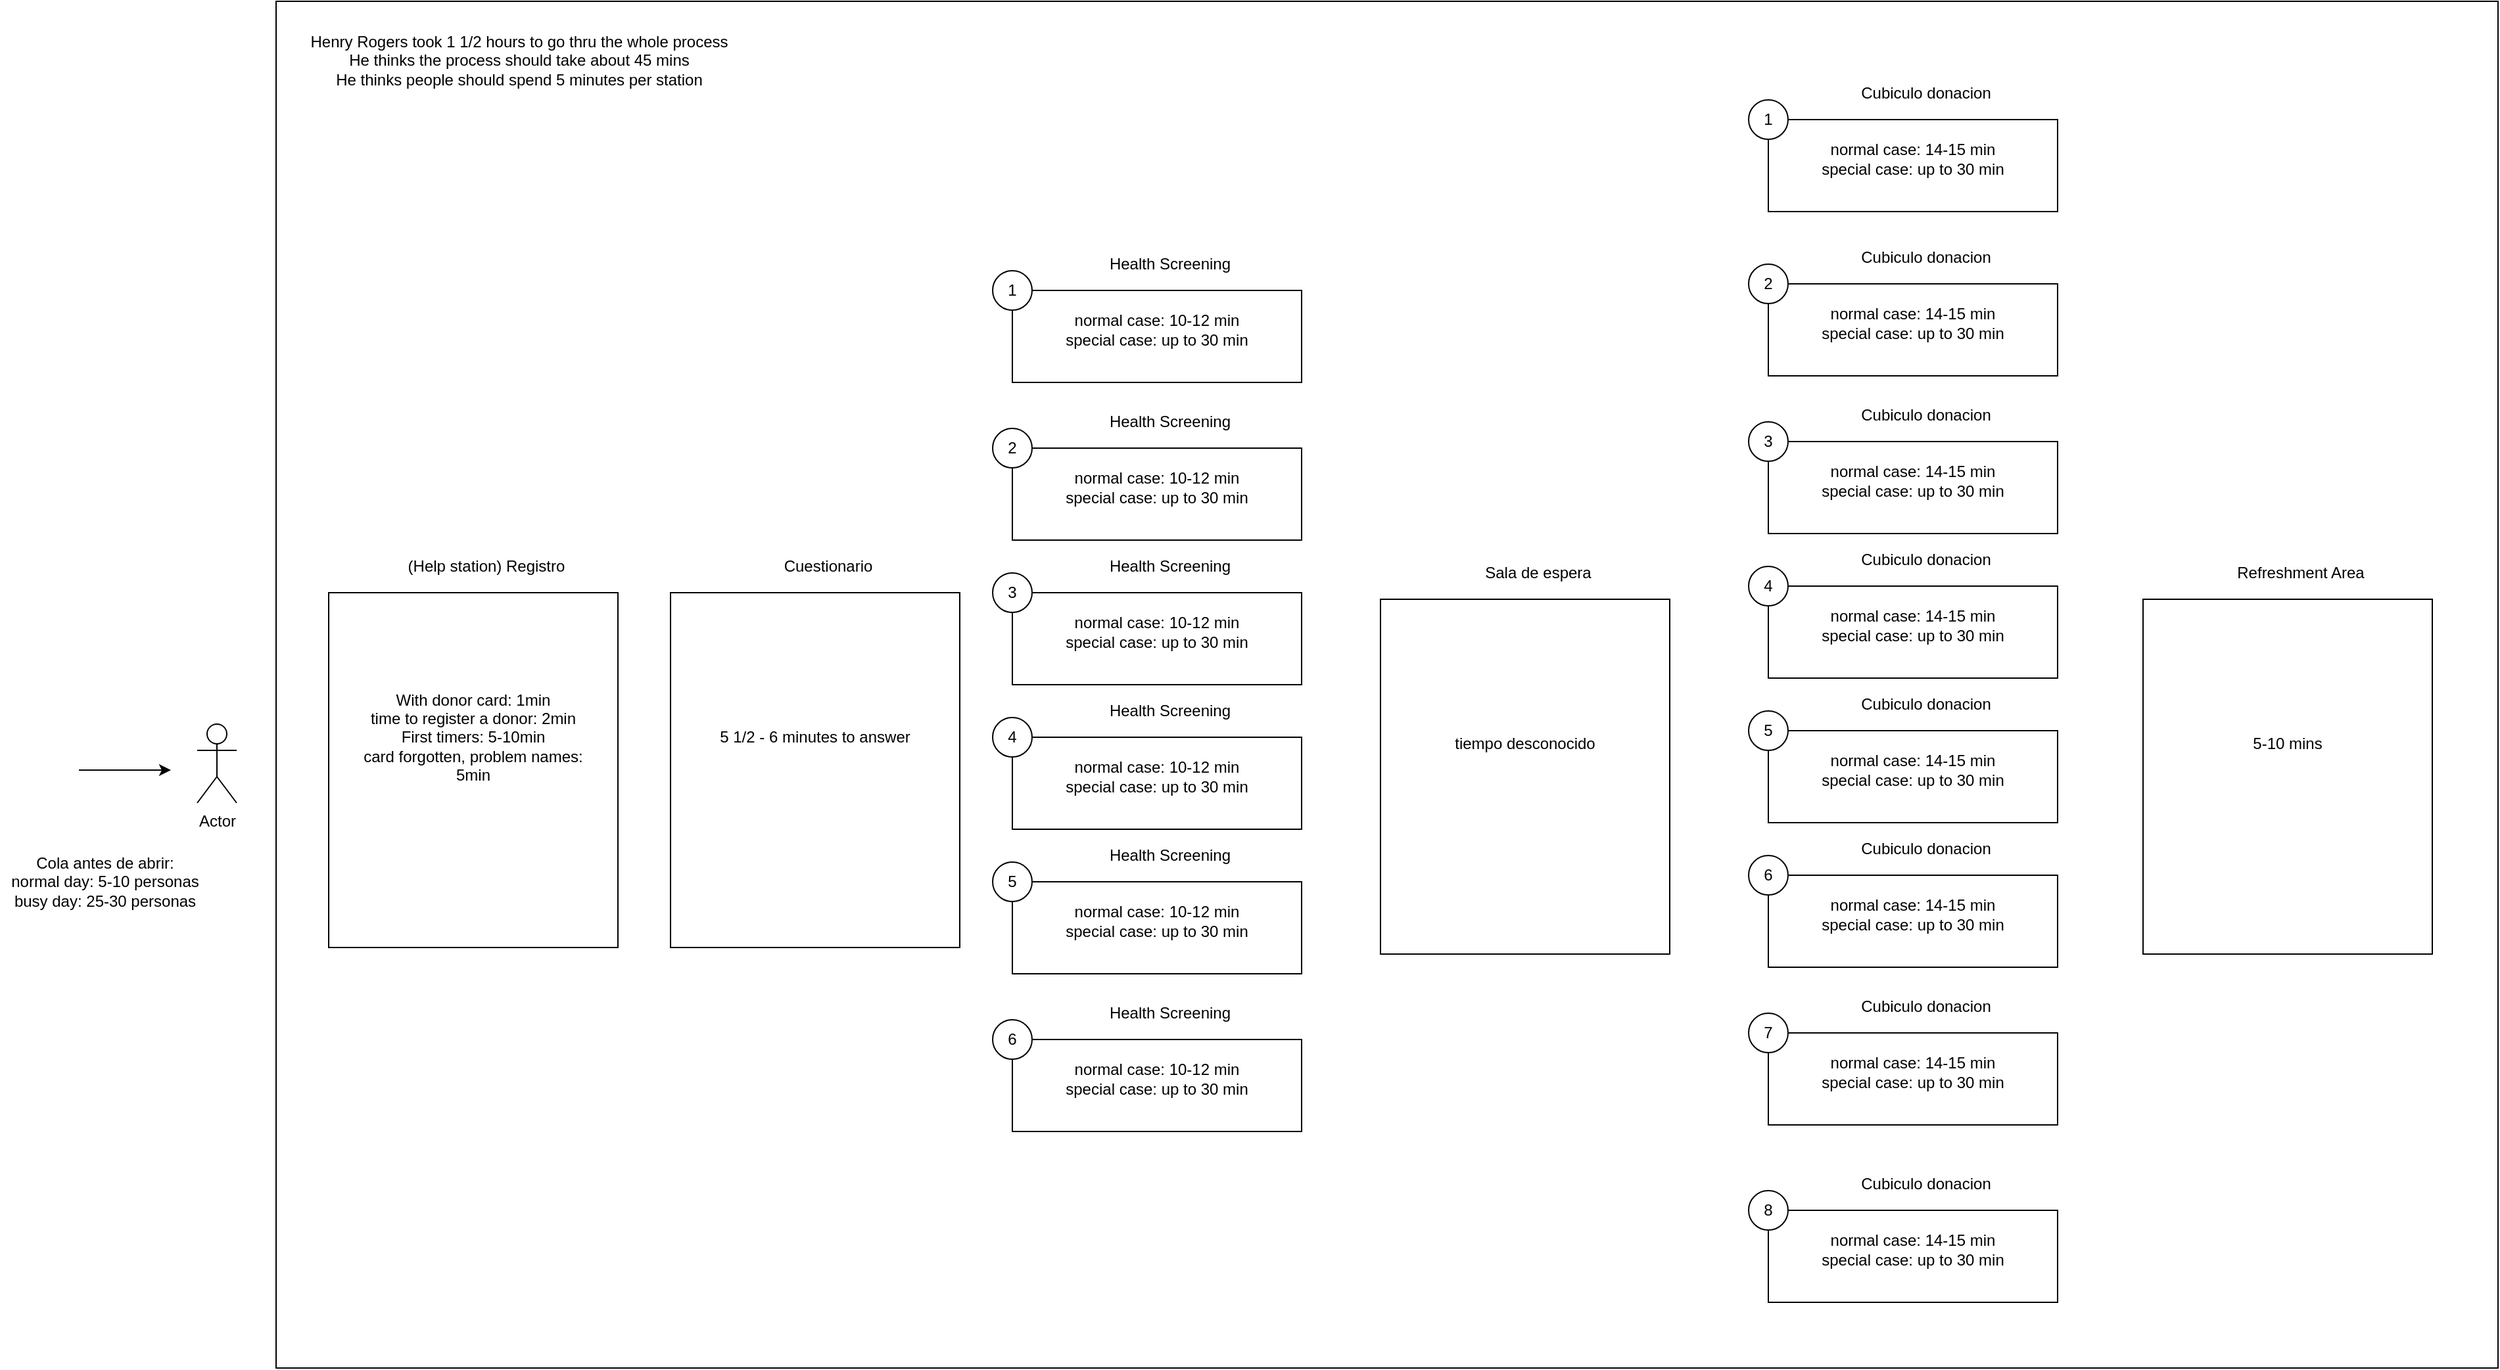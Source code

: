 <mxfile version="12.2.2" type="device" pages="1"><diagram id="gsKM1vkk9_HGpP-oycAQ" name="Page-1"><mxGraphModel dx="1622" dy="1618" grid="1" gridSize="10" guides="1" tooltips="1" connect="1" arrows="1" fold="1" page="1" pageScale="1" pageWidth="850" pageHeight="1100" math="0" shadow="0"><root><mxCell id="0"/><mxCell id="1" parent="0"/><mxCell id="bTWq4Gxi1PS2cUG3MeVD-1" value="" style="rounded=0;whiteSpace=wrap;html=1;" vertex="1" parent="1"><mxGeometry x="30" y="-320" width="1690" height="1040" as="geometry"/></mxCell><mxCell id="bTWq4Gxi1PS2cUG3MeVD-2" value="Actor" style="shape=umlActor;verticalLabelPosition=bottom;labelBackgroundColor=#ffffff;verticalAlign=top;html=1;outlineConnect=0;" vertex="1" parent="1"><mxGeometry x="-30" y="230" width="30" height="60" as="geometry"/></mxCell><mxCell id="bTWq4Gxi1PS2cUG3MeVD-3" value="" style="endArrow=classic;html=1;" edge="1" parent="1"><mxGeometry width="50" height="50" relative="1" as="geometry"><mxPoint x="-120" y="265" as="sourcePoint"/><mxPoint x="-50" y="265" as="targetPoint"/></mxGeometry></mxCell><mxCell id="bTWq4Gxi1PS2cUG3MeVD-4" value="Cola antes de abrir:&lt;br&gt;normal day: 5-10 personas&lt;br&gt;busy day: 25-30 personas" style="text;html=1;strokeColor=none;fillColor=none;align=center;verticalAlign=middle;whiteSpace=wrap;rounded=0;" vertex="1" parent="1"><mxGeometry x="-180" y="320" width="160" height="60" as="geometry"/></mxCell><mxCell id="bTWq4Gxi1PS2cUG3MeVD-5" value="" style="rounded=0;whiteSpace=wrap;html=1;" vertex="1" parent="1"><mxGeometry x="70" y="130" width="220" height="270" as="geometry"/></mxCell><mxCell id="bTWq4Gxi1PS2cUG3MeVD-6" value="(Help station) Registro" style="text;html=1;strokeColor=none;fillColor=none;align=center;verticalAlign=middle;whiteSpace=wrap;rounded=0;" vertex="1" parent="1"><mxGeometry x="110" y="100" width="160" height="20" as="geometry"/></mxCell><mxCell id="bTWq4Gxi1PS2cUG3MeVD-9" value="With donor card: 1min&lt;br&gt;time to register a donor: 2min&lt;br&gt;First timers: 5-10min&lt;br&gt;card forgotten, problem names: 5min" style="text;html=1;strokeColor=none;fillColor=none;align=center;verticalAlign=middle;whiteSpace=wrap;rounded=0;" vertex="1" parent="1"><mxGeometry x="90" y="150" width="180" height="180" as="geometry"/></mxCell><mxCell id="bTWq4Gxi1PS2cUG3MeVD-10" value="" style="rounded=0;whiteSpace=wrap;html=1;" vertex="1" parent="1"><mxGeometry x="330" y="130" width="220" height="270" as="geometry"/></mxCell><mxCell id="bTWq4Gxi1PS2cUG3MeVD-11" value="Cuestionario" style="text;html=1;strokeColor=none;fillColor=none;align=center;verticalAlign=middle;whiteSpace=wrap;rounded=0;" vertex="1" parent="1"><mxGeometry x="370" y="100" width="160" height="20" as="geometry"/></mxCell><mxCell id="bTWq4Gxi1PS2cUG3MeVD-12" value="5 1/2 - 6 minutes to answer" style="text;html=1;strokeColor=none;fillColor=none;align=center;verticalAlign=middle;whiteSpace=wrap;rounded=0;" vertex="1" parent="1"><mxGeometry x="350" y="150" width="180" height="180" as="geometry"/></mxCell><mxCell id="bTWq4Gxi1PS2cUG3MeVD-13" value="" style="rounded=0;whiteSpace=wrap;html=1;" vertex="1" parent="1"><mxGeometry x="590" y="130" width="220" height="70" as="geometry"/></mxCell><mxCell id="bTWq4Gxi1PS2cUG3MeVD-14" value="Health Screening" style="text;html=1;strokeColor=none;fillColor=none;align=center;verticalAlign=middle;whiteSpace=wrap;rounded=0;" vertex="1" parent="1"><mxGeometry x="630" y="100" width="160" height="20" as="geometry"/></mxCell><mxCell id="bTWq4Gxi1PS2cUG3MeVD-15" value="normal case: 10-12 min&lt;br&gt;special case: up to 30 min" style="text;html=1;strokeColor=none;fillColor=none;align=center;verticalAlign=middle;whiteSpace=wrap;rounded=0;" vertex="1" parent="1"><mxGeometry x="610" y="135" width="180" height="50" as="geometry"/></mxCell><mxCell id="bTWq4Gxi1PS2cUG3MeVD-16" value="3" style="ellipse;whiteSpace=wrap;html=1;aspect=fixed;" vertex="1" parent="1"><mxGeometry x="575" y="115" width="30" height="30" as="geometry"/></mxCell><mxCell id="bTWq4Gxi1PS2cUG3MeVD-17" value="" style="rounded=0;whiteSpace=wrap;html=1;" vertex="1" parent="1"><mxGeometry x="590" y="240" width="220" height="70" as="geometry"/></mxCell><mxCell id="bTWq4Gxi1PS2cUG3MeVD-18" value="Health Screening" style="text;html=1;strokeColor=none;fillColor=none;align=center;verticalAlign=middle;whiteSpace=wrap;rounded=0;" vertex="1" parent="1"><mxGeometry x="630" y="210" width="160" height="20" as="geometry"/></mxCell><mxCell id="bTWq4Gxi1PS2cUG3MeVD-19" value="normal case: 10-12 min&lt;br&gt;special case: up to 30 min" style="text;html=1;strokeColor=none;fillColor=none;align=center;verticalAlign=middle;whiteSpace=wrap;rounded=0;" vertex="1" parent="1"><mxGeometry x="610" y="245" width="180" height="50" as="geometry"/></mxCell><mxCell id="bTWq4Gxi1PS2cUG3MeVD-20" value="4" style="ellipse;whiteSpace=wrap;html=1;aspect=fixed;" vertex="1" parent="1"><mxGeometry x="575" y="225" width="30" height="30" as="geometry"/></mxCell><mxCell id="bTWq4Gxi1PS2cUG3MeVD-21" value="" style="rounded=0;whiteSpace=wrap;html=1;" vertex="1" parent="1"><mxGeometry x="590" y="350" width="220" height="70" as="geometry"/></mxCell><mxCell id="bTWq4Gxi1PS2cUG3MeVD-22" value="Health Screening" style="text;html=1;strokeColor=none;fillColor=none;align=center;verticalAlign=middle;whiteSpace=wrap;rounded=0;" vertex="1" parent="1"><mxGeometry x="630" y="320" width="160" height="20" as="geometry"/></mxCell><mxCell id="bTWq4Gxi1PS2cUG3MeVD-23" value="normal case: 10-12 min&lt;br&gt;special case: up to 30 min" style="text;html=1;strokeColor=none;fillColor=none;align=center;verticalAlign=middle;whiteSpace=wrap;rounded=0;" vertex="1" parent="1"><mxGeometry x="610" y="355" width="180" height="50" as="geometry"/></mxCell><mxCell id="bTWq4Gxi1PS2cUG3MeVD-24" value="5" style="ellipse;whiteSpace=wrap;html=1;aspect=fixed;" vertex="1" parent="1"><mxGeometry x="575" y="335" width="30" height="30" as="geometry"/></mxCell><mxCell id="bTWq4Gxi1PS2cUG3MeVD-25" value="" style="rounded=0;whiteSpace=wrap;html=1;" vertex="1" parent="1"><mxGeometry x="590" y="20" width="220" height="70" as="geometry"/></mxCell><mxCell id="bTWq4Gxi1PS2cUG3MeVD-26" value="Health Screening" style="text;html=1;strokeColor=none;fillColor=none;align=center;verticalAlign=middle;whiteSpace=wrap;rounded=0;" vertex="1" parent="1"><mxGeometry x="630" y="-10" width="160" height="20" as="geometry"/></mxCell><mxCell id="bTWq4Gxi1PS2cUG3MeVD-27" value="normal case: 10-12 min&lt;br&gt;special case: up to 30 min" style="text;html=1;strokeColor=none;fillColor=none;align=center;verticalAlign=middle;whiteSpace=wrap;rounded=0;" vertex="1" parent="1"><mxGeometry x="610" y="25" width="180" height="50" as="geometry"/></mxCell><mxCell id="bTWq4Gxi1PS2cUG3MeVD-28" value="2" style="ellipse;whiteSpace=wrap;html=1;aspect=fixed;" vertex="1" parent="1"><mxGeometry x="575" y="5" width="30" height="30" as="geometry"/></mxCell><mxCell id="bTWq4Gxi1PS2cUG3MeVD-29" value="" style="rounded=0;whiteSpace=wrap;html=1;" vertex="1" parent="1"><mxGeometry x="590" y="470" width="220" height="70" as="geometry"/></mxCell><mxCell id="bTWq4Gxi1PS2cUG3MeVD-30" value="Health Screening" style="text;html=1;strokeColor=none;fillColor=none;align=center;verticalAlign=middle;whiteSpace=wrap;rounded=0;" vertex="1" parent="1"><mxGeometry x="630" y="440" width="160" height="20" as="geometry"/></mxCell><mxCell id="bTWq4Gxi1PS2cUG3MeVD-31" value="normal case: 10-12 min&lt;br&gt;special case: up to 30 min" style="text;html=1;strokeColor=none;fillColor=none;align=center;verticalAlign=middle;whiteSpace=wrap;rounded=0;" vertex="1" parent="1"><mxGeometry x="610" y="475" width="180" height="50" as="geometry"/></mxCell><mxCell id="bTWq4Gxi1PS2cUG3MeVD-32" value="6" style="ellipse;whiteSpace=wrap;html=1;aspect=fixed;" vertex="1" parent="1"><mxGeometry x="575" y="455" width="30" height="30" as="geometry"/></mxCell><mxCell id="bTWq4Gxi1PS2cUG3MeVD-33" value="" style="rounded=0;whiteSpace=wrap;html=1;" vertex="1" parent="1"><mxGeometry x="590" y="-100" width="220" height="70" as="geometry"/></mxCell><mxCell id="bTWq4Gxi1PS2cUG3MeVD-34" value="Health Screening" style="text;html=1;strokeColor=none;fillColor=none;align=center;verticalAlign=middle;whiteSpace=wrap;rounded=0;" vertex="1" parent="1"><mxGeometry x="630" y="-130" width="160" height="20" as="geometry"/></mxCell><mxCell id="bTWq4Gxi1PS2cUG3MeVD-35" value="normal case: 10-12 min&lt;br&gt;special case: up to 30 min" style="text;html=1;strokeColor=none;fillColor=none;align=center;verticalAlign=middle;whiteSpace=wrap;rounded=0;" vertex="1" parent="1"><mxGeometry x="610" y="-95" width="180" height="50" as="geometry"/></mxCell><mxCell id="bTWq4Gxi1PS2cUG3MeVD-36" value="1" style="ellipse;whiteSpace=wrap;html=1;aspect=fixed;" vertex="1" parent="1"><mxGeometry x="575" y="-115" width="30" height="30" as="geometry"/></mxCell><mxCell id="bTWq4Gxi1PS2cUG3MeVD-37" value="" style="rounded=0;whiteSpace=wrap;html=1;" vertex="1" parent="1"><mxGeometry x="870" y="135" width="220" height="270" as="geometry"/></mxCell><mxCell id="bTWq4Gxi1PS2cUG3MeVD-38" value="Sala de espera" style="text;html=1;strokeColor=none;fillColor=none;align=center;verticalAlign=middle;whiteSpace=wrap;rounded=0;" vertex="1" parent="1"><mxGeometry x="910" y="105" width="160" height="20" as="geometry"/></mxCell><mxCell id="bTWq4Gxi1PS2cUG3MeVD-39" value="tiempo desconocido" style="text;html=1;strokeColor=none;fillColor=none;align=center;verticalAlign=middle;whiteSpace=wrap;rounded=0;" vertex="1" parent="1"><mxGeometry x="890" y="155" width="180" height="180" as="geometry"/></mxCell><mxCell id="bTWq4Gxi1PS2cUG3MeVD-40" value="" style="rounded=0;whiteSpace=wrap;html=1;" vertex="1" parent="1"><mxGeometry x="1165" y="125" width="220" height="70" as="geometry"/></mxCell><mxCell id="bTWq4Gxi1PS2cUG3MeVD-41" value="Cubiculo donacion" style="text;html=1;strokeColor=none;fillColor=none;align=center;verticalAlign=middle;whiteSpace=wrap;rounded=0;" vertex="1" parent="1"><mxGeometry x="1205" y="95" width="160" height="20" as="geometry"/></mxCell><mxCell id="bTWq4Gxi1PS2cUG3MeVD-42" value="normal case: 14-15 min&lt;br&gt;special case: up to 30 min" style="text;html=1;strokeColor=none;fillColor=none;align=center;verticalAlign=middle;whiteSpace=wrap;rounded=0;" vertex="1" parent="1"><mxGeometry x="1185" y="130" width="180" height="50" as="geometry"/></mxCell><mxCell id="bTWq4Gxi1PS2cUG3MeVD-43" value="4" style="ellipse;whiteSpace=wrap;html=1;aspect=fixed;" vertex="1" parent="1"><mxGeometry x="1150" y="110" width="30" height="30" as="geometry"/></mxCell><mxCell id="bTWq4Gxi1PS2cUG3MeVD-44" value="" style="rounded=0;whiteSpace=wrap;html=1;" vertex="1" parent="1"><mxGeometry x="1165" y="235" width="220" height="70" as="geometry"/></mxCell><mxCell id="bTWq4Gxi1PS2cUG3MeVD-45" value="Cubiculo donacion" style="text;html=1;strokeColor=none;fillColor=none;align=center;verticalAlign=middle;whiteSpace=wrap;rounded=0;" vertex="1" parent="1"><mxGeometry x="1205" y="205" width="160" height="20" as="geometry"/></mxCell><mxCell id="bTWq4Gxi1PS2cUG3MeVD-46" value="normal case: 14-15 min&lt;br&gt;special case: up to 30 min" style="text;html=1;strokeColor=none;fillColor=none;align=center;verticalAlign=middle;whiteSpace=wrap;rounded=0;" vertex="1" parent="1"><mxGeometry x="1185" y="240" width="180" height="50" as="geometry"/></mxCell><mxCell id="bTWq4Gxi1PS2cUG3MeVD-47" value="5" style="ellipse;whiteSpace=wrap;html=1;aspect=fixed;" vertex="1" parent="1"><mxGeometry x="1150" y="220" width="30" height="30" as="geometry"/></mxCell><mxCell id="bTWq4Gxi1PS2cUG3MeVD-48" value="" style="rounded=0;whiteSpace=wrap;html=1;" vertex="1" parent="1"><mxGeometry x="1165" y="345" width="220" height="70" as="geometry"/></mxCell><mxCell id="bTWq4Gxi1PS2cUG3MeVD-49" value="Cubiculo donacion" style="text;html=1;strokeColor=none;fillColor=none;align=center;verticalAlign=middle;whiteSpace=wrap;rounded=0;" vertex="1" parent="1"><mxGeometry x="1205" y="315" width="160" height="20" as="geometry"/></mxCell><mxCell id="bTWq4Gxi1PS2cUG3MeVD-50" value="normal case: 14-15 min&lt;br&gt;special case: up to 30 min" style="text;html=1;strokeColor=none;fillColor=none;align=center;verticalAlign=middle;whiteSpace=wrap;rounded=0;" vertex="1" parent="1"><mxGeometry x="1185" y="350" width="180" height="50" as="geometry"/></mxCell><mxCell id="bTWq4Gxi1PS2cUG3MeVD-51" value="6" style="ellipse;whiteSpace=wrap;html=1;aspect=fixed;" vertex="1" parent="1"><mxGeometry x="1150" y="330" width="30" height="30" as="geometry"/></mxCell><mxCell id="bTWq4Gxi1PS2cUG3MeVD-52" value="" style="rounded=0;whiteSpace=wrap;html=1;" vertex="1" parent="1"><mxGeometry x="1165" y="15" width="220" height="70" as="geometry"/></mxCell><mxCell id="bTWq4Gxi1PS2cUG3MeVD-53" value="Cubiculo donacion" style="text;html=1;strokeColor=none;fillColor=none;align=center;verticalAlign=middle;whiteSpace=wrap;rounded=0;" vertex="1" parent="1"><mxGeometry x="1205" y="-15" width="160" height="20" as="geometry"/></mxCell><mxCell id="bTWq4Gxi1PS2cUG3MeVD-54" value="normal case: 14-15 min&lt;br&gt;special case: up to 30 min" style="text;html=1;strokeColor=none;fillColor=none;align=center;verticalAlign=middle;whiteSpace=wrap;rounded=0;" vertex="1" parent="1"><mxGeometry x="1185" y="20" width="180" height="50" as="geometry"/></mxCell><mxCell id="bTWq4Gxi1PS2cUG3MeVD-55" value="3" style="ellipse;whiteSpace=wrap;html=1;aspect=fixed;" vertex="1" parent="1"><mxGeometry x="1150" width="30" height="30" as="geometry"/></mxCell><mxCell id="bTWq4Gxi1PS2cUG3MeVD-56" value="" style="rounded=0;whiteSpace=wrap;html=1;" vertex="1" parent="1"><mxGeometry x="1165" y="465" width="220" height="70" as="geometry"/></mxCell><mxCell id="bTWq4Gxi1PS2cUG3MeVD-57" value="Cubiculo donacion" style="text;html=1;strokeColor=none;fillColor=none;align=center;verticalAlign=middle;whiteSpace=wrap;rounded=0;" vertex="1" parent="1"><mxGeometry x="1205" y="435" width="160" height="20" as="geometry"/></mxCell><mxCell id="bTWq4Gxi1PS2cUG3MeVD-58" value="normal case: 14-15 min&lt;br&gt;special case: up to 30 min" style="text;html=1;strokeColor=none;fillColor=none;align=center;verticalAlign=middle;whiteSpace=wrap;rounded=0;" vertex="1" parent="1"><mxGeometry x="1185" y="470" width="180" height="50" as="geometry"/></mxCell><mxCell id="bTWq4Gxi1PS2cUG3MeVD-59" value="7" style="ellipse;whiteSpace=wrap;html=1;aspect=fixed;" vertex="1" parent="1"><mxGeometry x="1150" y="450" width="30" height="30" as="geometry"/></mxCell><mxCell id="bTWq4Gxi1PS2cUG3MeVD-60" value="" style="rounded=0;whiteSpace=wrap;html=1;" vertex="1" parent="1"><mxGeometry x="1165" y="-105" width="220" height="70" as="geometry"/></mxCell><mxCell id="bTWq4Gxi1PS2cUG3MeVD-61" value="Cubiculo donacion" style="text;html=1;strokeColor=none;fillColor=none;align=center;verticalAlign=middle;whiteSpace=wrap;rounded=0;" vertex="1" parent="1"><mxGeometry x="1205" y="-135" width="160" height="20" as="geometry"/></mxCell><mxCell id="bTWq4Gxi1PS2cUG3MeVD-62" value="normal case: 14-15 min&lt;br&gt;special case: up to 30 min" style="text;html=1;strokeColor=none;fillColor=none;align=center;verticalAlign=middle;whiteSpace=wrap;rounded=0;" vertex="1" parent="1"><mxGeometry x="1185" y="-100" width="180" height="50" as="geometry"/></mxCell><mxCell id="bTWq4Gxi1PS2cUG3MeVD-63" value="2" style="ellipse;whiteSpace=wrap;html=1;aspect=fixed;" vertex="1" parent="1"><mxGeometry x="1150" y="-120" width="30" height="30" as="geometry"/></mxCell><mxCell id="bTWq4Gxi1PS2cUG3MeVD-64" value="" style="rounded=0;whiteSpace=wrap;html=1;" vertex="1" parent="1"><mxGeometry x="1165" y="600" width="220" height="70" as="geometry"/></mxCell><mxCell id="bTWq4Gxi1PS2cUG3MeVD-65" value="Cubiculo donacion" style="text;html=1;strokeColor=none;fillColor=none;align=center;verticalAlign=middle;whiteSpace=wrap;rounded=0;" vertex="1" parent="1"><mxGeometry x="1205" y="570" width="160" height="20" as="geometry"/></mxCell><mxCell id="bTWq4Gxi1PS2cUG3MeVD-66" value="normal case: 14-15 min&lt;br&gt;special case: up to 30 min" style="text;html=1;strokeColor=none;fillColor=none;align=center;verticalAlign=middle;whiteSpace=wrap;rounded=0;" vertex="1" parent="1"><mxGeometry x="1185" y="605" width="180" height="50" as="geometry"/></mxCell><mxCell id="bTWq4Gxi1PS2cUG3MeVD-67" value="8" style="ellipse;whiteSpace=wrap;html=1;aspect=fixed;" vertex="1" parent="1"><mxGeometry x="1150" y="585" width="30" height="30" as="geometry"/></mxCell><mxCell id="bTWq4Gxi1PS2cUG3MeVD-68" value="" style="rounded=0;whiteSpace=wrap;html=1;" vertex="1" parent="1"><mxGeometry x="1165" y="-230" width="220" height="70" as="geometry"/></mxCell><mxCell id="bTWq4Gxi1PS2cUG3MeVD-69" value="Cubiculo donacion" style="text;html=1;strokeColor=none;fillColor=none;align=center;verticalAlign=middle;whiteSpace=wrap;rounded=0;" vertex="1" parent="1"><mxGeometry x="1205" y="-260" width="160" height="20" as="geometry"/></mxCell><mxCell id="bTWq4Gxi1PS2cUG3MeVD-70" value="normal case: 14-15 min&lt;br&gt;special case: up to 30 min" style="text;html=1;strokeColor=none;fillColor=none;align=center;verticalAlign=middle;whiteSpace=wrap;rounded=0;" vertex="1" parent="1"><mxGeometry x="1185" y="-225" width="180" height="50" as="geometry"/></mxCell><mxCell id="bTWq4Gxi1PS2cUG3MeVD-71" value="1" style="ellipse;whiteSpace=wrap;html=1;aspect=fixed;" vertex="1" parent="1"><mxGeometry x="1150" y="-245" width="30" height="30" as="geometry"/></mxCell><mxCell id="bTWq4Gxi1PS2cUG3MeVD-72" value="" style="rounded=0;whiteSpace=wrap;html=1;" vertex="1" parent="1"><mxGeometry x="1450" y="135" width="220" height="270" as="geometry"/></mxCell><mxCell id="bTWq4Gxi1PS2cUG3MeVD-73" value="Refreshment Area" style="text;html=1;strokeColor=none;fillColor=none;align=center;verticalAlign=middle;whiteSpace=wrap;rounded=0;" vertex="1" parent="1"><mxGeometry x="1490" y="105" width="160" height="20" as="geometry"/></mxCell><mxCell id="bTWq4Gxi1PS2cUG3MeVD-74" value="5-10 mins" style="text;html=1;strokeColor=none;fillColor=none;align=center;verticalAlign=middle;whiteSpace=wrap;rounded=0;" vertex="1" parent="1"><mxGeometry x="1470" y="155" width="180" height="180" as="geometry"/></mxCell><mxCell id="bTWq4Gxi1PS2cUG3MeVD-75" value="Henry Rogers took 1 1/2 hours to go thru the whole process&lt;br&gt;He thinks the process should take about 45 mins&lt;br&gt;He thinks people should spend 5 minutes per station" style="text;html=1;strokeColor=none;fillColor=none;align=center;verticalAlign=middle;whiteSpace=wrap;rounded=0;" vertex="1" parent="1"><mxGeometry x="40" y="-310" width="350" height="70" as="geometry"/></mxCell></root></mxGraphModel></diagram></mxfile>